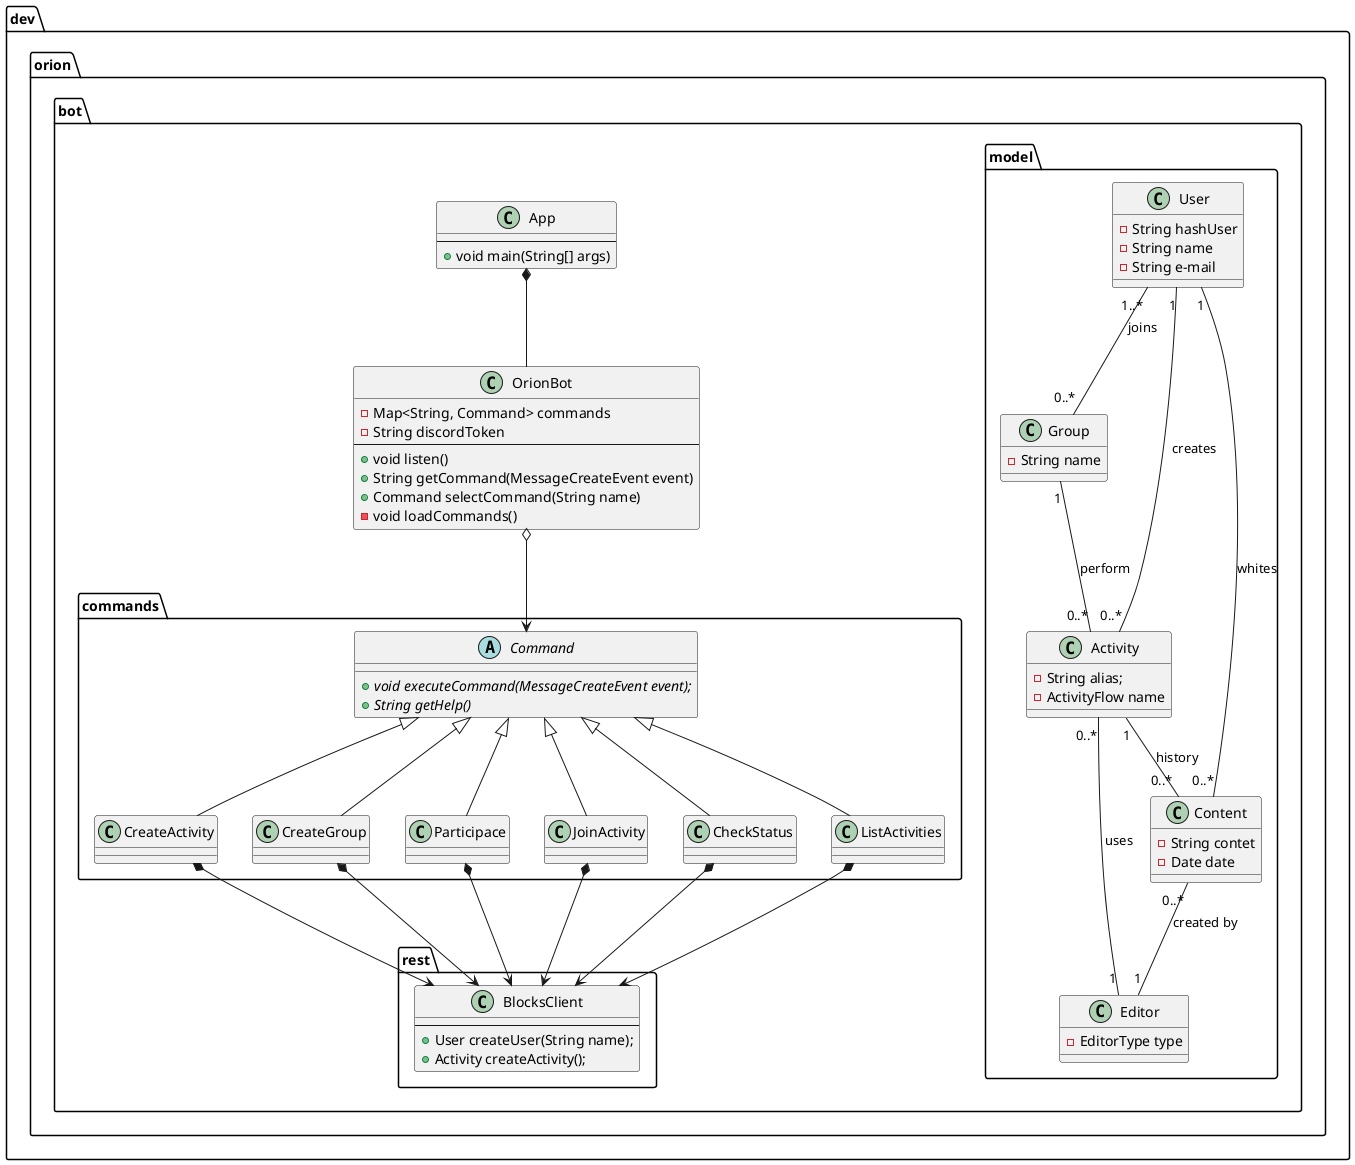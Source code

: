 @startuml

package dev.orion.bot.model {

    User "1..*" -- "0..*" Group : joins
    Group "1" -- "0..*" Activity : perform
    Activity "0..*" -- "1" User : creates

    Activity "1" -- "0..*" Content : history
    Activity "0..*" -- "1" Editor : uses

    Content "0..*" -- "1" Editor : created by
    User "1" -- "0..*" Content : whites

    class User{
        - String hashUser
        - String name
        - String e-mail
    }

    class Group{
        - String name
    }

    class Activity{
        -String alias;
        - ActivityFlow name
    }

    class Content {
        - String contet
        - Date date
    }

    class Editor{
        - EditorType type
    }

}

package dev.orion.bot.commands {

    Command <|-- CreateActivity
    Command <|-- CreateGroup
    Command <|-- Participace
    Command <|-- JoinActivity
    Command <|-- CheckStatus
    Command <|-- ListActivities

    abstract Command {
        + {abstract} void executeCommand(MessageCreateEvent event);
        + {abstract} String getHelp()
    }

    Class CreateActivity {}

    Class CreateGroup {}

    Class Participace {}

    Class JoinActivity {}

    Class CheckStatus {}

    Class ListActivities {}

}

package dev.orion.bot {

    App *-- OrionBot
    OrionBot o--> Command

    class App{
    --
    + void main(String[] args)
    }

    class OrionBot {
        - Map<String, Command> commands
        - String discordToken
    --
        + void listen()
        + String getCommand(MessageCreateEvent event)
        + Command selectCommand(String name)
        - void loadCommands()
    }

}

package dev.orion.bot.rest {

    CreateActivity *--> BlocksClient
    CreateGroup *--> BlocksClient
    Participace *--> BlocksClient
    JoinActivity *--> BlocksClient
    CheckStatus *--> BlocksClient
    ListActivities *--> BlocksClient

    class BlocksClient {
    --
        + User createUser(String name);
        + Activity createActivity();
    }

}




@enduml